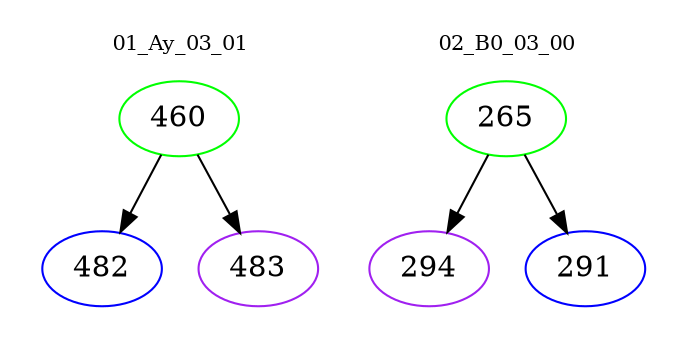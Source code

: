 digraph{
subgraph cluster_0 {
color = white
label = "01_Ay_03_01";
fontsize=10;
T0_460 [label="460", color="green"]
T0_460 -> T0_482 [color="black"]
T0_482 [label="482", color="blue"]
T0_460 -> T0_483 [color="black"]
T0_483 [label="483", color="purple"]
}
subgraph cluster_1 {
color = white
label = "02_B0_03_00";
fontsize=10;
T1_265 [label="265", color="green"]
T1_265 -> T1_294 [color="black"]
T1_294 [label="294", color="purple"]
T1_265 -> T1_291 [color="black"]
T1_291 [label="291", color="blue"]
}
}
